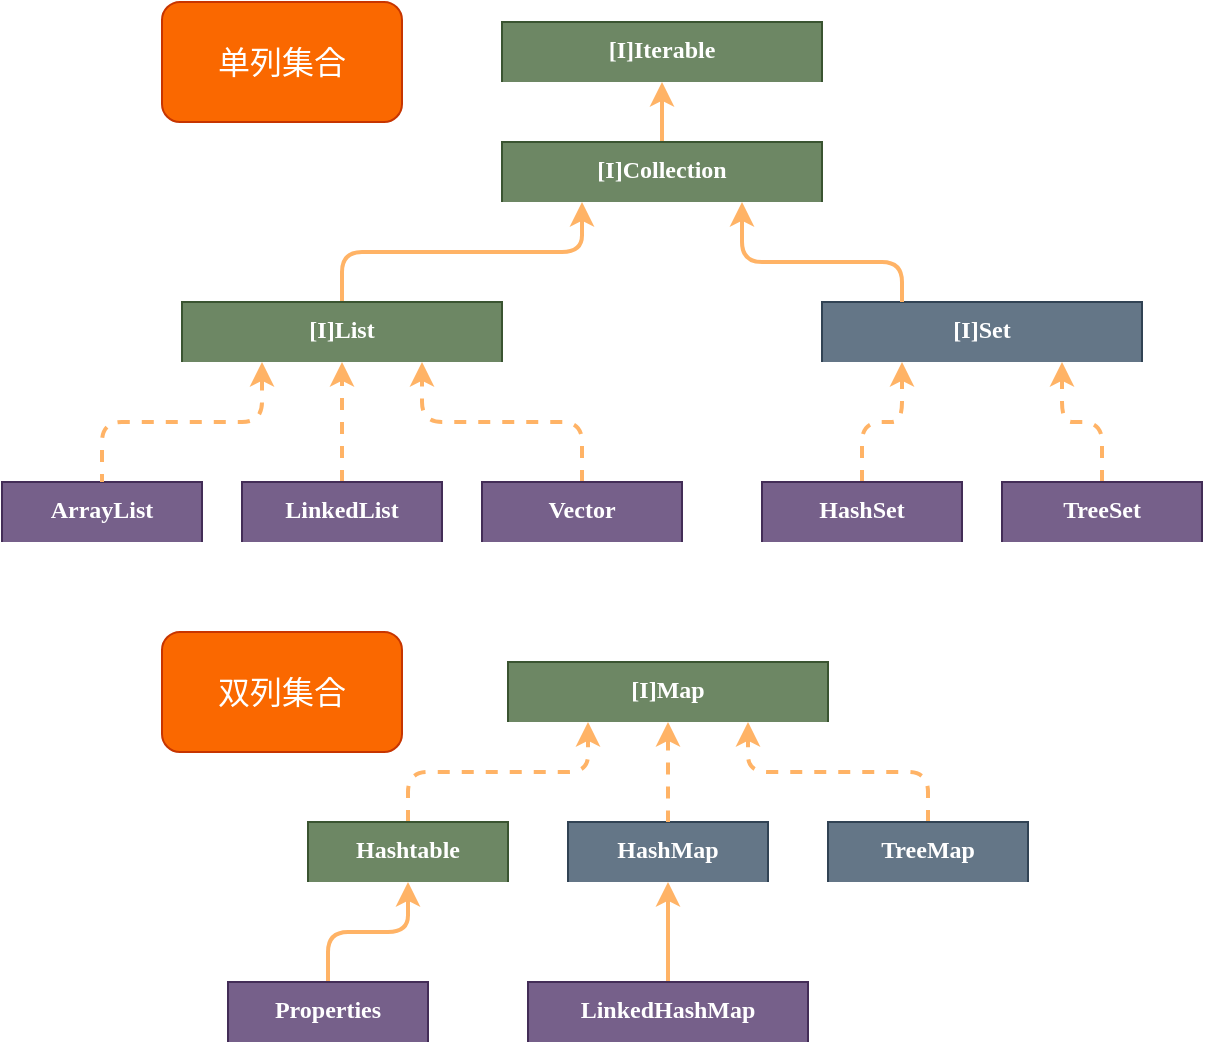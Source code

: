 <mxfile>
    <diagram id="zrh2w7oLG3WJKmFHi_xe" name="第 1 页">
        <mxGraphModel dx="465" dy="410" grid="1" gridSize="10" guides="1" tooltips="1" connect="1" arrows="1" fold="1" page="1" pageScale="1" pageWidth="827" pageHeight="1169" math="0" shadow="0">
            <root>
                <mxCell id="0"/>
                <mxCell id="1" parent="0"/>
                <mxCell id="2" value="[I]Set" style="swimlane;fontStyle=1;align=center;verticalAlign=top;childLayout=stackLayout;horizontal=1;startSize=30;horizontalStack=0;resizeParent=1;resizeLast=0;collapsible=1;marginBottom=0;rounded=0;shadow=0;strokeWidth=1;fontFamily=Verdana;labelBackgroundColor=none;labelBorderColor=none;fillColor=#647687;fontColor=#ffffff;strokeColor=#314354;swimlaneLine=0;connectable=1;allowArrows=1;expand=1;" parent="1" vertex="1">
                    <mxGeometry x="640" y="240" width="160" height="30" as="geometry">
                        <mxRectangle x="230" y="140" width="160" height="26" as="alternateBounds"/>
                    </mxGeometry>
                </mxCell>
                <mxCell id="15" style="edgeStyle=elbowEdgeStyle;html=1;entryX=0.25;entryY=1;entryDx=0;entryDy=0;strokeWidth=2;strokeColor=#FFB366;" edge="1" parent="1" source="5" target="7">
                    <mxGeometry relative="1" as="geometry"/>
                </mxCell>
                <mxCell id="5" value="[I]List" style="swimlane;fontStyle=1;align=center;verticalAlign=top;childLayout=stackLayout;horizontal=1;startSize=30;horizontalStack=0;resizeParent=1;resizeLast=0;collapsible=1;marginBottom=0;rounded=0;shadow=0;strokeWidth=1;fontFamily=Verdana;labelBackgroundColor=none;labelBorderColor=none;fillColor=#6d8764;fontColor=#ffffff;strokeColor=#3A5431;swimlaneLine=0;connectable=1;allowArrows=1;expand=1;movable=1;" parent="1" vertex="1">
                    <mxGeometry x="320" y="240" width="160" height="30" as="geometry">
                        <mxRectangle x="200" y="160" width="160" height="26" as="alternateBounds"/>
                    </mxGeometry>
                </mxCell>
                <mxCell id="6" style="edgeStyle=elbowEdgeStyle;elbow=vertical;html=1;entryX=0.25;entryY=0;entryDx=0;entryDy=0;strokeWidth=2;strokeColor=#FFB366;startArrow=classic;startFill=1;endArrow=none;endFill=0;exitX=0.75;exitY=1;exitDx=0;exitDy=0;" parent="1" source="7" target="2" edge="1">
                    <mxGeometry relative="1" as="geometry">
                        <Array as="points">
                            <mxPoint x="520" y="220"/>
                        </Array>
                    </mxGeometry>
                </mxCell>
                <mxCell id="22" style="edgeStyle=elbowEdgeStyle;elbow=vertical;html=1;strokeColor=#FFB366;strokeWidth=2;" edge="1" parent="1" source="7" target="21">
                    <mxGeometry relative="1" as="geometry"/>
                </mxCell>
                <mxCell id="7" value="[I]Collection" style="swimlane;fontStyle=1;align=center;verticalAlign=top;childLayout=stackLayout;horizontal=1;startSize=30;horizontalStack=0;resizeParent=1;resizeLast=0;collapsible=1;marginBottom=0;rounded=0;shadow=0;strokeWidth=1;fontFamily=Verdana;labelBackgroundColor=none;labelBorderColor=none;fillColor=#6d8764;fontColor=#ffffff;strokeColor=#3A5431;swimlaneLine=0;connectable=1;allowArrows=1;expand=1;pointerEvents=1;deletable=1;cloneable=1;rotatable=1;resizable=1;" parent="1" vertex="1">
                    <mxGeometry x="480" y="160" width="160" height="30" as="geometry">
                        <mxRectangle x="480" y="160" width="160" height="26" as="alternateBounds"/>
                    </mxGeometry>
                </mxCell>
                <mxCell id="10" value="ArrayList" style="swimlane;fontStyle=1;align=center;verticalAlign=top;childLayout=stackLayout;horizontal=1;startSize=30;horizontalStack=0;resizeParent=1;resizeLast=0;collapsible=1;marginBottom=0;rounded=0;shadow=0;strokeWidth=1;fontFamily=Verdana;labelBackgroundColor=none;labelBorderColor=none;fillColor=#76608a;fontColor=#ffffff;strokeColor=#432D57;swimlaneLine=0;connectable=1;allowArrows=1;expand=1;" parent="1" vertex="1">
                    <mxGeometry x="230" y="330" width="100" height="30" as="geometry">
                        <mxRectangle x="230" y="140" width="160" height="26" as="alternateBounds"/>
                    </mxGeometry>
                </mxCell>
                <mxCell id="12" style="edgeStyle=elbowEdgeStyle;html=1;elbow=vertical;dashed=1;strokeWidth=2;strokeColor=#FFB366;exitX=0.25;exitY=1;exitDx=0;exitDy=0;entryX=0.5;entryY=0;entryDx=0;entryDy=0;startArrow=classic;startFill=1;endArrow=none;endFill=0;" parent="1" source="5" target="10" edge="1">
                    <mxGeometry relative="1" as="geometry">
                        <Array as="points">
                            <mxPoint x="450" y="300"/>
                        </Array>
                        <mxPoint x="310" y="200" as="sourcePoint"/>
                        <mxPoint x="450" y="250" as="targetPoint"/>
                    </mxGeometry>
                </mxCell>
                <mxCell id="19" style="edgeStyle=elbowEdgeStyle;html=1;entryX=0.5;entryY=1;entryDx=0;entryDy=0;dashed=1;strokeColor=#FFB366;strokeWidth=2;exitX=0.5;exitY=0;exitDx=0;exitDy=0;elbow=vertical;" edge="1" parent="1" source="13" target="5">
                    <mxGeometry relative="1" as="geometry">
                        <Array as="points">
                            <mxPoint x="400" y="310"/>
                        </Array>
                    </mxGeometry>
                </mxCell>
                <mxCell id="13" value="LinkedList" style="swimlane;fontStyle=1;align=center;verticalAlign=top;childLayout=stackLayout;horizontal=1;startSize=30;horizontalStack=0;resizeParent=1;resizeLast=0;collapsible=1;marginBottom=0;rounded=0;shadow=0;strokeWidth=1;fontFamily=Verdana;labelBackgroundColor=none;labelBorderColor=none;fillColor=#76608a;fontColor=#ffffff;strokeColor=#432D57;swimlaneLine=0;connectable=1;allowArrows=1;expand=1;" vertex="1" parent="1">
                    <mxGeometry x="350" y="330" width="100" height="30" as="geometry">
                        <mxRectangle x="230" y="140" width="160" height="26" as="alternateBounds"/>
                    </mxGeometry>
                </mxCell>
                <mxCell id="20" style="edgeStyle=elbowEdgeStyle;html=1;entryX=0.75;entryY=1;entryDx=0;entryDy=0;dashed=1;strokeColor=#FFB366;strokeWidth=2;exitX=0.5;exitY=0;exitDx=0;exitDy=0;elbow=vertical;" edge="1" parent="1" source="14" target="5">
                    <mxGeometry relative="1" as="geometry"/>
                </mxCell>
                <mxCell id="14" value="Vector" style="swimlane;fontStyle=1;align=center;verticalAlign=top;childLayout=stackLayout;horizontal=1;startSize=30;horizontalStack=0;resizeParent=1;resizeLast=0;collapsible=1;marginBottom=0;rounded=0;shadow=0;strokeWidth=1;fontFamily=Verdana;labelBackgroundColor=none;labelBorderColor=none;fillColor=#76608a;fontColor=#ffffff;strokeColor=#432D57;swimlaneLine=0;connectable=1;allowArrows=1;expand=1;" vertex="1" parent="1">
                    <mxGeometry x="470" y="330" width="100" height="30" as="geometry">
                        <mxRectangle x="230" y="140" width="160" height="26" as="alternateBounds"/>
                    </mxGeometry>
                </mxCell>
                <mxCell id="23" style="edgeStyle=elbowEdgeStyle;elbow=vertical;html=1;entryX=0.25;entryY=1;entryDx=0;entryDy=0;strokeColor=#FFB366;strokeWidth=2;dashed=1;" edge="1" parent="1" source="16" target="2">
                    <mxGeometry relative="1" as="geometry"/>
                </mxCell>
                <mxCell id="16" value="HashSet" style="swimlane;fontStyle=1;align=center;verticalAlign=top;childLayout=stackLayout;horizontal=1;startSize=30;horizontalStack=0;resizeParent=1;resizeLast=0;collapsible=1;marginBottom=0;rounded=0;shadow=0;strokeWidth=1;fontFamily=Verdana;labelBackgroundColor=none;labelBorderColor=none;fillColor=#76608a;fontColor=#ffffff;strokeColor=#432D57;swimlaneLine=0;connectable=1;allowArrows=1;expand=1;" vertex="1" parent="1">
                    <mxGeometry x="610" y="330" width="100" height="30" as="geometry">
                        <mxRectangle x="230" y="140" width="160" height="26" as="alternateBounds"/>
                    </mxGeometry>
                </mxCell>
                <mxCell id="24" style="edgeStyle=elbowEdgeStyle;elbow=vertical;html=1;entryX=0.75;entryY=1;entryDx=0;entryDy=0;strokeColor=#FFB366;strokeWidth=2;dashed=1;" edge="1" parent="1" source="17" target="2">
                    <mxGeometry relative="1" as="geometry"/>
                </mxCell>
                <mxCell id="17" value="TreeSet" style="swimlane;fontStyle=1;align=center;verticalAlign=top;childLayout=stackLayout;horizontal=1;startSize=30;horizontalStack=0;resizeParent=1;resizeLast=0;collapsible=1;marginBottom=0;rounded=0;shadow=0;strokeWidth=1;fontFamily=Verdana;labelBackgroundColor=none;labelBorderColor=none;fillColor=#76608a;fontColor=#ffffff;strokeColor=#432D57;swimlaneLine=0;connectable=1;allowArrows=1;expand=1;" vertex="1" parent="1">
                    <mxGeometry x="730" y="330" width="100" height="30" as="geometry">
                        <mxRectangle x="230" y="140" width="160" height="26" as="alternateBounds"/>
                    </mxGeometry>
                </mxCell>
                <mxCell id="21" value="[I]Iterable" style="swimlane;fontStyle=1;align=center;verticalAlign=top;childLayout=stackLayout;horizontal=1;startSize=30;horizontalStack=0;resizeParent=1;resizeLast=0;collapsible=1;marginBottom=0;rounded=0;shadow=0;strokeWidth=1;fontFamily=Verdana;labelBackgroundColor=none;labelBorderColor=none;fillColor=#6d8764;fontColor=#ffffff;strokeColor=#3A5431;swimlaneLine=0;connectable=1;allowArrows=1;expand=1;pointerEvents=1;deletable=1;cloneable=1;rotatable=1;resizable=1;" vertex="1" parent="1">
                    <mxGeometry x="480" y="100" width="160" height="30" as="geometry">
                        <mxRectangle x="480" y="110" width="160" height="26" as="alternateBounds"/>
                    </mxGeometry>
                </mxCell>
                <mxCell id="25" value="&lt;font color=&quot;#ffffff&quot; style=&quot;font-size: 16px;&quot;&gt;单列集合&lt;/font&gt;" style="rounded=1;whiteSpace=wrap;html=1;fillColor=#fa6800;fontColor=#000000;strokeColor=#C73500;fontFamily=Verdana;fontSize=16;" vertex="1" parent="1">
                    <mxGeometry x="310" y="90" width="120" height="60" as="geometry"/>
                </mxCell>
                <mxCell id="27" value="HashMap" style="swimlane;fontStyle=1;align=center;verticalAlign=top;childLayout=stackLayout;horizontal=1;startSize=30;horizontalStack=0;resizeParent=1;resizeLast=0;collapsible=1;marginBottom=0;rounded=0;shadow=0;strokeWidth=1;fontFamily=Verdana;labelBackgroundColor=none;labelBorderColor=none;fillColor=#647687;fontColor=#ffffff;strokeColor=#314354;swimlaneLine=0;connectable=1;allowArrows=1;expand=1;" vertex="1" parent="1">
                    <mxGeometry x="513" y="500" width="100" height="30" as="geometry">
                        <mxRectangle x="230" y="140" width="160" height="26" as="alternateBounds"/>
                    </mxGeometry>
                </mxCell>
                <mxCell id="28" style="edgeStyle=elbowEdgeStyle;html=1;entryX=0.25;entryY=1;entryDx=0;entryDy=0;strokeWidth=2;strokeColor=#FFB366;dashed=1;" edge="1" parent="1" source="29" target="32">
                    <mxGeometry relative="1" as="geometry"/>
                </mxCell>
                <mxCell id="29" value="Hashtable" style="swimlane;fontStyle=1;align=center;verticalAlign=top;childLayout=stackLayout;horizontal=1;startSize=30;horizontalStack=0;resizeParent=1;resizeLast=0;collapsible=1;marginBottom=0;rounded=0;shadow=0;strokeWidth=1;fontFamily=Verdana;labelBackgroundColor=none;labelBorderColor=none;fillColor=#6d8764;fontColor=#ffffff;strokeColor=#3A5431;swimlaneLine=0;connectable=1;allowArrows=1;expand=1;movable=1;" vertex="1" parent="1">
                    <mxGeometry x="383" y="500" width="100" height="30" as="geometry">
                        <mxRectangle x="200" y="160" width="160" height="26" as="alternateBounds"/>
                    </mxGeometry>
                </mxCell>
                <mxCell id="30" style="edgeStyle=elbowEdgeStyle;elbow=vertical;html=1;entryX=0.5;entryY=0;entryDx=0;entryDy=0;strokeWidth=2;strokeColor=#FFB366;startArrow=classic;startFill=1;endArrow=none;endFill=0;exitX=0.5;exitY=1;exitDx=0;exitDy=0;dashed=1;" edge="1" parent="1" source="32" target="27">
                    <mxGeometry relative="1" as="geometry">
                        <Array as="points">
                            <mxPoint x="523" y="480"/>
                        </Array>
                    </mxGeometry>
                </mxCell>
                <mxCell id="32" value="[I]Map" style="swimlane;fontStyle=1;align=center;verticalAlign=top;childLayout=stackLayout;horizontal=1;startSize=30;horizontalStack=0;resizeParent=1;resizeLast=0;collapsible=1;marginBottom=0;rounded=0;shadow=0;strokeWidth=1;fontFamily=Verdana;labelBackgroundColor=none;labelBorderColor=none;fillColor=#6d8764;fontColor=#ffffff;strokeColor=#3A5431;swimlaneLine=0;connectable=1;allowArrows=1;expand=1;pointerEvents=1;deletable=1;cloneable=1;rotatable=1;resizable=1;" vertex="1" parent="1">
                    <mxGeometry x="483" y="420" width="160" height="30" as="geometry">
                        <mxRectangle x="480" y="160" width="160" height="26" as="alternateBounds"/>
                    </mxGeometry>
                </mxCell>
                <mxCell id="47" style="edgeStyle=elbowEdgeStyle;elbow=vertical;html=1;fontFamily=Verdana;fontSize=16;fontColor=#FFFFFF;strokeColor=#FFB366;strokeWidth=2;" edge="1" parent="1" source="33" target="29">
                    <mxGeometry relative="1" as="geometry"/>
                </mxCell>
                <mxCell id="33" value="Properties" style="swimlane;fontStyle=1;align=center;verticalAlign=top;childLayout=stackLayout;horizontal=1;startSize=30;horizontalStack=0;resizeParent=1;resizeLast=0;collapsible=1;marginBottom=0;rounded=0;shadow=0;strokeWidth=1;fontFamily=Verdana;labelBackgroundColor=none;labelBorderColor=none;fillColor=#76608a;fontColor=#ffffff;strokeColor=#432D57;swimlaneLine=0;connectable=1;allowArrows=1;expand=1;" vertex="1" parent="1">
                    <mxGeometry x="343" y="580" width="100" height="30" as="geometry">
                        <mxRectangle x="230" y="140" width="160" height="26" as="alternateBounds"/>
                    </mxGeometry>
                </mxCell>
                <mxCell id="44" value="&lt;font color=&quot;#ffffff&quot; style=&quot;font-size: 16px&quot;&gt;双列集合&lt;/font&gt;" style="rounded=1;whiteSpace=wrap;html=1;fillColor=#fa6800;fontColor=#000000;strokeColor=#C73500;fontFamily=Verdana;fontSize=16;" vertex="1" parent="1">
                    <mxGeometry x="310" y="405" width="120" height="60" as="geometry"/>
                </mxCell>
                <mxCell id="49" style="edgeStyle=elbowEdgeStyle;elbow=vertical;html=1;entryX=0.75;entryY=1;entryDx=0;entryDy=0;fontFamily=Verdana;fontSize=16;fontColor=#FFFFFF;strokeColor=#FFB366;strokeWidth=2;dashed=1;" edge="1" parent="1" source="45" target="32">
                    <mxGeometry relative="1" as="geometry"/>
                </mxCell>
                <mxCell id="45" value="TreeMap" style="swimlane;fontStyle=1;align=center;verticalAlign=top;childLayout=stackLayout;horizontal=1;startSize=30;horizontalStack=0;resizeParent=1;resizeLast=0;collapsible=1;marginBottom=0;rounded=0;shadow=0;strokeWidth=1;fontFamily=Verdana;labelBackgroundColor=none;labelBorderColor=none;fillColor=#647687;fontColor=#ffffff;strokeColor=#314354;swimlaneLine=0;connectable=1;allowArrows=1;expand=1;" vertex="1" parent="1">
                    <mxGeometry x="643" y="500" width="100" height="30" as="geometry">
                        <mxRectangle x="230" y="140" width="160" height="26" as="alternateBounds"/>
                    </mxGeometry>
                </mxCell>
                <mxCell id="48" style="edgeStyle=elbowEdgeStyle;elbow=vertical;html=1;fontFamily=Verdana;fontSize=16;fontColor=#FFFFFF;strokeColor=#FFB366;strokeWidth=2;" edge="1" parent="1" source="46" target="27">
                    <mxGeometry relative="1" as="geometry"/>
                </mxCell>
                <mxCell id="46" value="LinkedHashMap" style="swimlane;fontStyle=1;align=center;verticalAlign=top;childLayout=stackLayout;horizontal=1;startSize=30;horizontalStack=0;resizeParent=1;resizeLast=0;collapsible=1;marginBottom=0;rounded=0;shadow=0;strokeWidth=1;fontFamily=Verdana;labelBackgroundColor=none;labelBorderColor=none;fillColor=#76608a;fontColor=#ffffff;strokeColor=#432D57;swimlaneLine=0;connectable=1;allowArrows=1;expand=1;" vertex="1" parent="1">
                    <mxGeometry x="493" y="580" width="140" height="30" as="geometry">
                        <mxRectangle x="230" y="140" width="160" height="26" as="alternateBounds"/>
                    </mxGeometry>
                </mxCell>
            </root>
        </mxGraphModel>
    </diagram>
</mxfile>